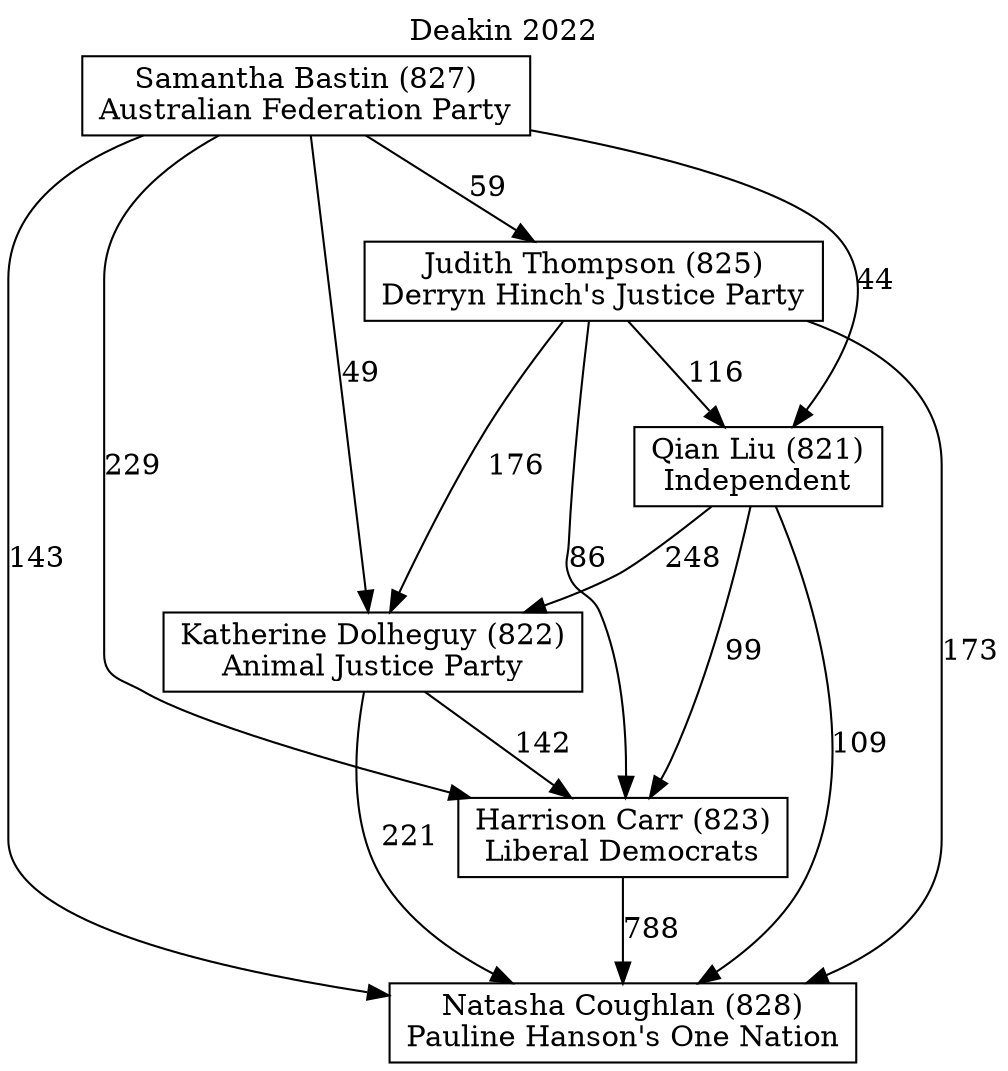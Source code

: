 // House preference flow
digraph "Natasha Coughlan (828)_Deakin_2022" {
	graph [label="Deakin 2022" labelloc=t mclimit=2]
	node [shape=box]
	"Natasha Coughlan (828)" [label="Natasha Coughlan (828)
Pauline Hanson's One Nation"]
	"Harrison Carr (823)" [label="Harrison Carr (823)
Liberal Democrats"]
	"Katherine Dolheguy (822)" [label="Katherine Dolheguy (822)
Animal Justice Party"]
	"Qian Liu (821)" [label="Qian Liu (821)
Independent"]
	"Judith Thompson (825)" [label="Judith Thompson (825)
Derryn Hinch's Justice Party"]
	"Samantha Bastin (827)" [label="Samantha Bastin (827)
Australian Federation Party"]
	"Harrison Carr (823)" -> "Natasha Coughlan (828)" [label=788]
	"Katherine Dolheguy (822)" -> "Harrison Carr (823)" [label=142]
	"Qian Liu (821)" -> "Katherine Dolheguy (822)" [label=248]
	"Judith Thompson (825)" -> "Qian Liu (821)" [label=116]
	"Samantha Bastin (827)" -> "Judith Thompson (825)" [label=59]
	"Katherine Dolheguy (822)" -> "Natasha Coughlan (828)" [label=221]
	"Qian Liu (821)" -> "Natasha Coughlan (828)" [label=109]
	"Judith Thompson (825)" -> "Natasha Coughlan (828)" [label=173]
	"Samantha Bastin (827)" -> "Natasha Coughlan (828)" [label=143]
	"Samantha Bastin (827)" -> "Qian Liu (821)" [label=44]
	"Judith Thompson (825)" -> "Katherine Dolheguy (822)" [label=176]
	"Samantha Bastin (827)" -> "Katherine Dolheguy (822)" [label=49]
	"Qian Liu (821)" -> "Harrison Carr (823)" [label=99]
	"Judith Thompson (825)" -> "Harrison Carr (823)" [label=86]
	"Samantha Bastin (827)" -> "Harrison Carr (823)" [label=229]
}
